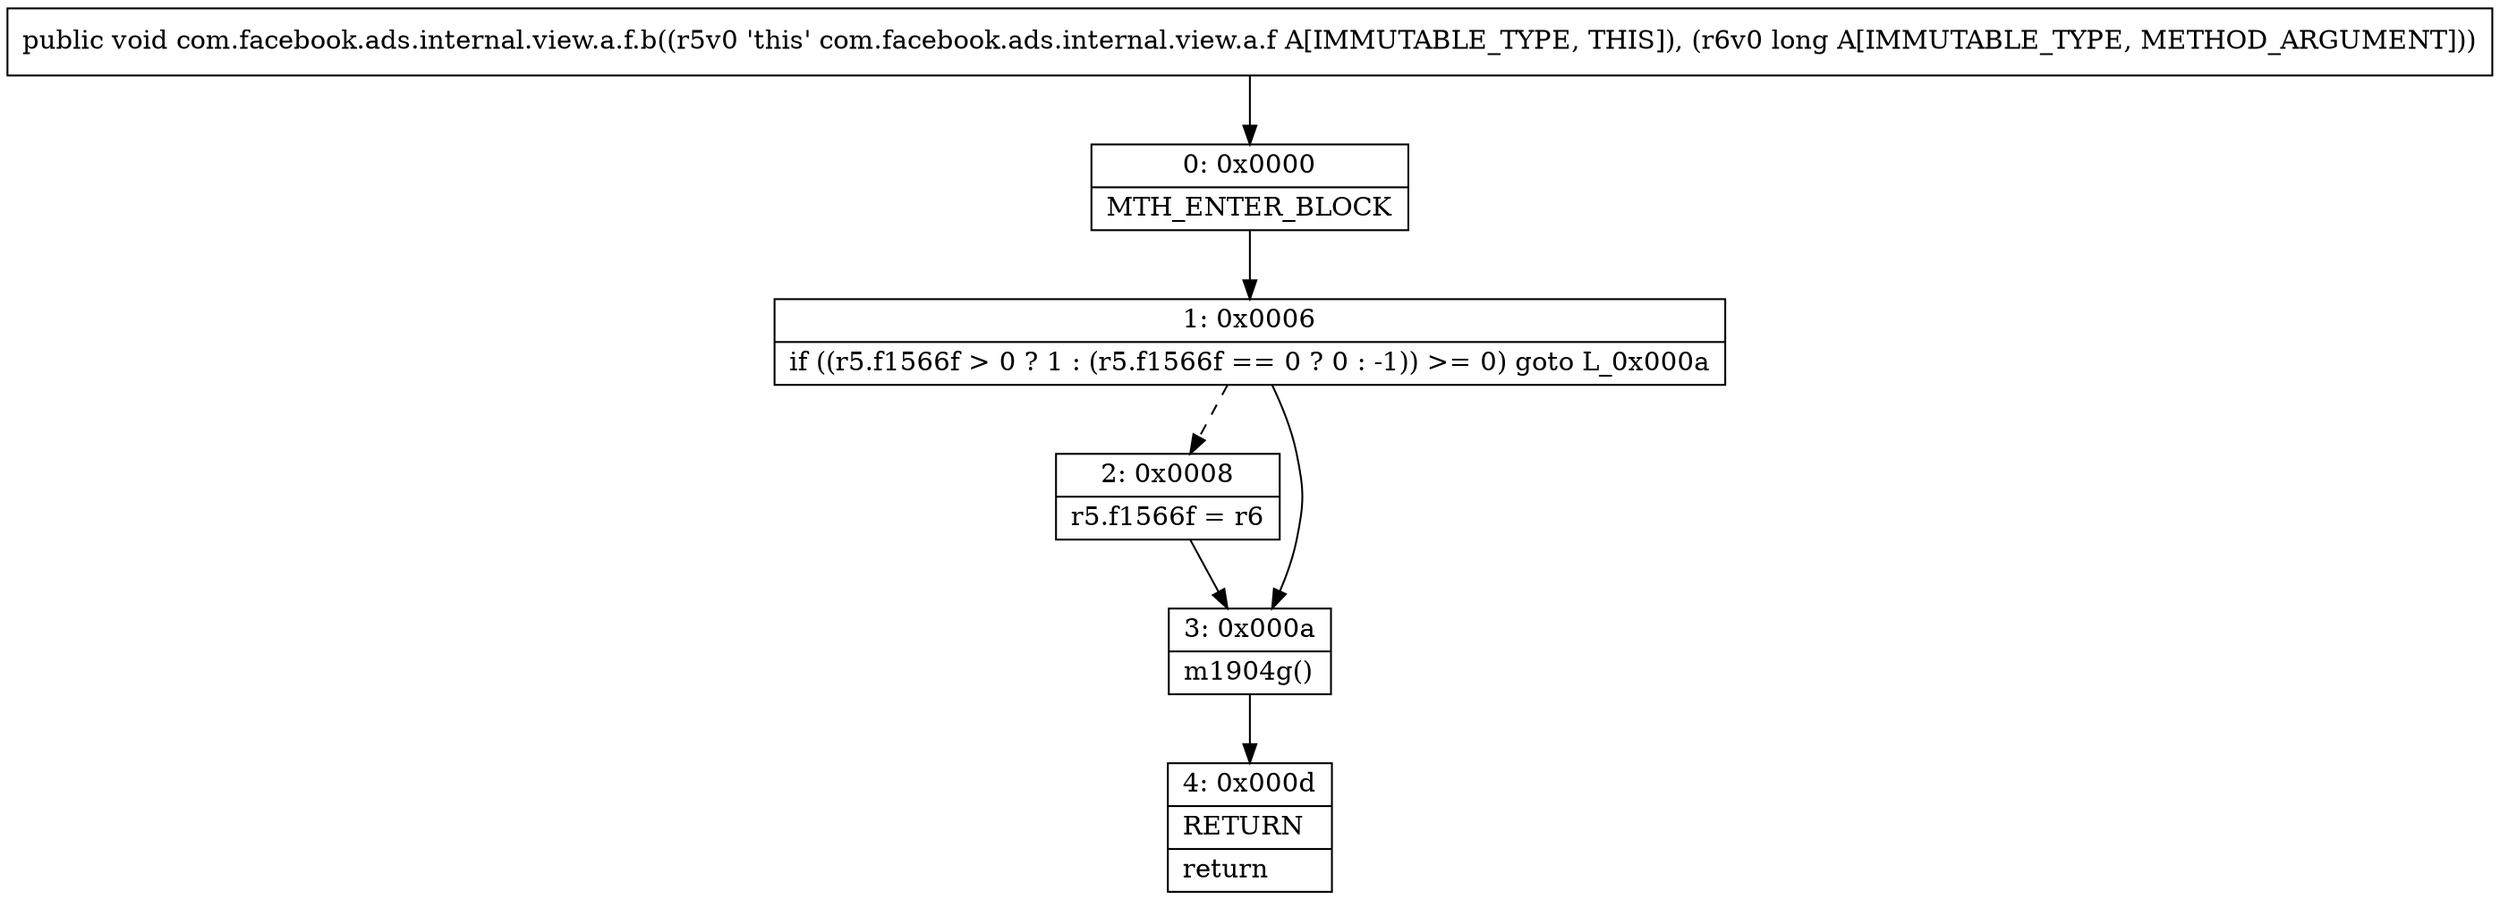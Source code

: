 digraph "CFG forcom.facebook.ads.internal.view.a.f.b(J)V" {
Node_0 [shape=record,label="{0\:\ 0x0000|MTH_ENTER_BLOCK\l}"];
Node_1 [shape=record,label="{1\:\ 0x0006|if ((r5.f1566f \> 0 ? 1 : (r5.f1566f == 0 ? 0 : \-1)) \>= 0) goto L_0x000a\l}"];
Node_2 [shape=record,label="{2\:\ 0x0008|r5.f1566f = r6\l}"];
Node_3 [shape=record,label="{3\:\ 0x000a|m1904g()\l}"];
Node_4 [shape=record,label="{4\:\ 0x000d|RETURN\l|return\l}"];
MethodNode[shape=record,label="{public void com.facebook.ads.internal.view.a.f.b((r5v0 'this' com.facebook.ads.internal.view.a.f A[IMMUTABLE_TYPE, THIS]), (r6v0 long A[IMMUTABLE_TYPE, METHOD_ARGUMENT])) }"];
MethodNode -> Node_0;
Node_0 -> Node_1;
Node_1 -> Node_2[style=dashed];
Node_1 -> Node_3;
Node_2 -> Node_3;
Node_3 -> Node_4;
}

